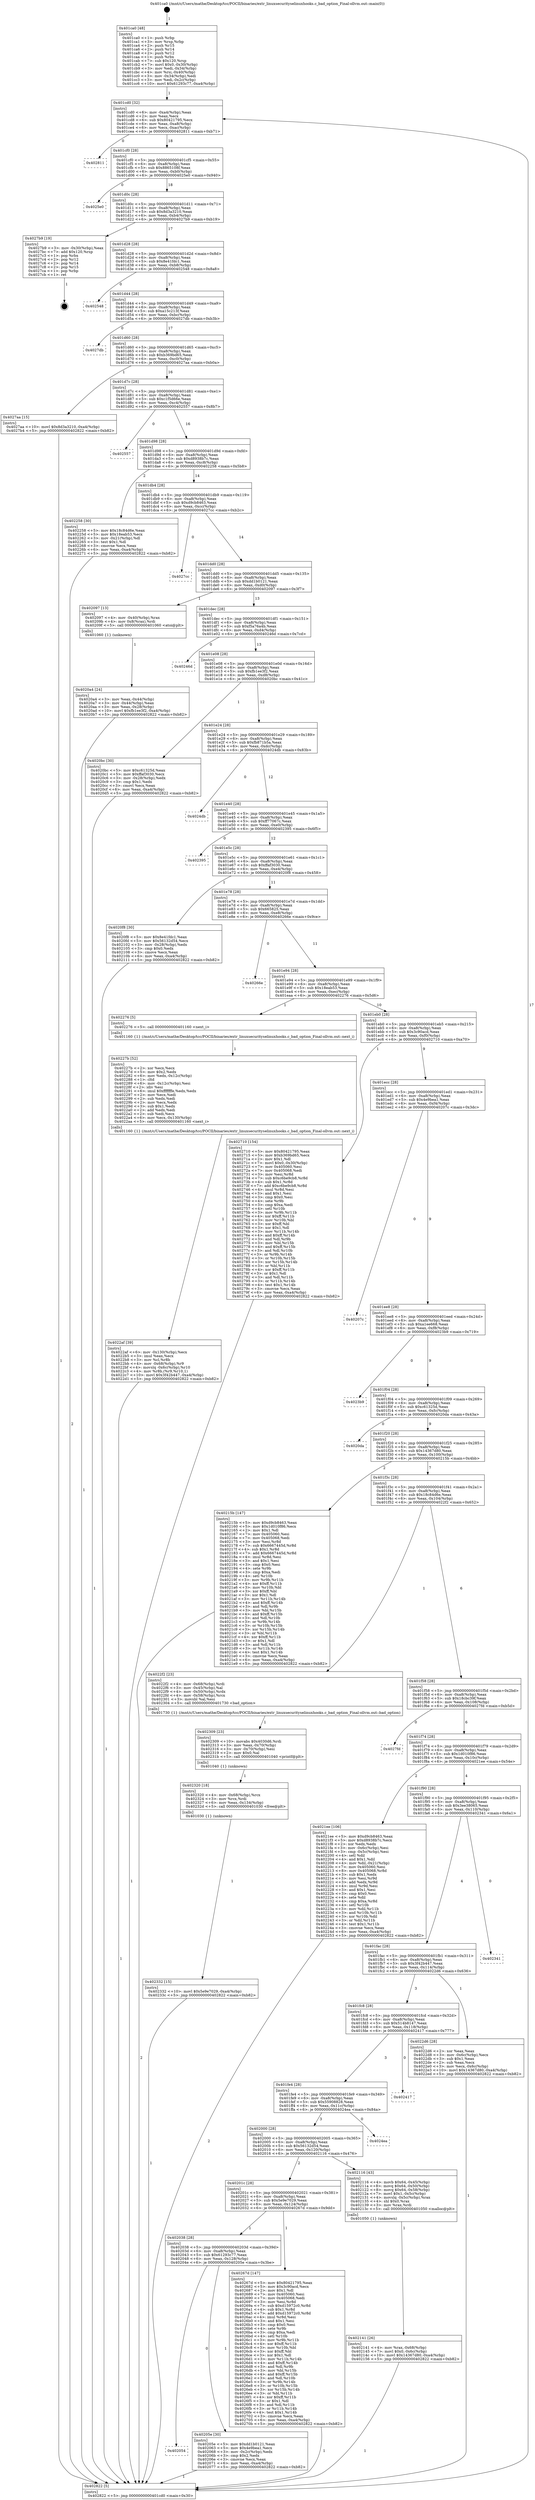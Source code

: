 digraph "0x401ca0" {
  label = "0x401ca0 (/mnt/c/Users/mathe/Desktop/tcc/POCII/binaries/extr_linuxsecurityselinuxhooks.c_bad_option_Final-ollvm.out::main(0))"
  labelloc = "t"
  node[shape=record]

  Entry [label="",width=0.3,height=0.3,shape=circle,fillcolor=black,style=filled]
  "0x401cd0" [label="{
     0x401cd0 [32]\l
     | [instrs]\l
     &nbsp;&nbsp;0x401cd0 \<+6\>: mov -0xa4(%rbp),%eax\l
     &nbsp;&nbsp;0x401cd6 \<+2\>: mov %eax,%ecx\l
     &nbsp;&nbsp;0x401cd8 \<+6\>: sub $0x80421795,%ecx\l
     &nbsp;&nbsp;0x401cde \<+6\>: mov %eax,-0xa8(%rbp)\l
     &nbsp;&nbsp;0x401ce4 \<+6\>: mov %ecx,-0xac(%rbp)\l
     &nbsp;&nbsp;0x401cea \<+6\>: je 0000000000402811 \<main+0xb71\>\l
  }"]
  "0x402811" [label="{
     0x402811\l
  }", style=dashed]
  "0x401cf0" [label="{
     0x401cf0 [28]\l
     | [instrs]\l
     &nbsp;&nbsp;0x401cf0 \<+5\>: jmp 0000000000401cf5 \<main+0x55\>\l
     &nbsp;&nbsp;0x401cf5 \<+6\>: mov -0xa8(%rbp),%eax\l
     &nbsp;&nbsp;0x401cfb \<+5\>: sub $0x8865108f,%eax\l
     &nbsp;&nbsp;0x401d00 \<+6\>: mov %eax,-0xb0(%rbp)\l
     &nbsp;&nbsp;0x401d06 \<+6\>: je 00000000004025e0 \<main+0x940\>\l
  }"]
  Exit [label="",width=0.3,height=0.3,shape=circle,fillcolor=black,style=filled,peripheries=2]
  "0x4025e0" [label="{
     0x4025e0\l
  }", style=dashed]
  "0x401d0c" [label="{
     0x401d0c [28]\l
     | [instrs]\l
     &nbsp;&nbsp;0x401d0c \<+5\>: jmp 0000000000401d11 \<main+0x71\>\l
     &nbsp;&nbsp;0x401d11 \<+6\>: mov -0xa8(%rbp),%eax\l
     &nbsp;&nbsp;0x401d17 \<+5\>: sub $0x8d3a3210,%eax\l
     &nbsp;&nbsp;0x401d1c \<+6\>: mov %eax,-0xb4(%rbp)\l
     &nbsp;&nbsp;0x401d22 \<+6\>: je 00000000004027b9 \<main+0xb19\>\l
  }"]
  "0x402332" [label="{
     0x402332 [15]\l
     | [instrs]\l
     &nbsp;&nbsp;0x402332 \<+10\>: movl $0x5e9e7029,-0xa4(%rbp)\l
     &nbsp;&nbsp;0x40233c \<+5\>: jmp 0000000000402822 \<main+0xb82\>\l
  }"]
  "0x4027b9" [label="{
     0x4027b9 [19]\l
     | [instrs]\l
     &nbsp;&nbsp;0x4027b9 \<+3\>: mov -0x30(%rbp),%eax\l
     &nbsp;&nbsp;0x4027bc \<+7\>: add $0x120,%rsp\l
     &nbsp;&nbsp;0x4027c3 \<+1\>: pop %rbx\l
     &nbsp;&nbsp;0x4027c4 \<+2\>: pop %r12\l
     &nbsp;&nbsp;0x4027c6 \<+2\>: pop %r14\l
     &nbsp;&nbsp;0x4027c8 \<+2\>: pop %r15\l
     &nbsp;&nbsp;0x4027ca \<+1\>: pop %rbp\l
     &nbsp;&nbsp;0x4027cb \<+1\>: ret\l
  }"]
  "0x401d28" [label="{
     0x401d28 [28]\l
     | [instrs]\l
     &nbsp;&nbsp;0x401d28 \<+5\>: jmp 0000000000401d2d \<main+0x8d\>\l
     &nbsp;&nbsp;0x401d2d \<+6\>: mov -0xa8(%rbp),%eax\l
     &nbsp;&nbsp;0x401d33 \<+5\>: sub $0x8e41fdc1,%eax\l
     &nbsp;&nbsp;0x401d38 \<+6\>: mov %eax,-0xb8(%rbp)\l
     &nbsp;&nbsp;0x401d3e \<+6\>: je 0000000000402548 \<main+0x8a8\>\l
  }"]
  "0x402320" [label="{
     0x402320 [18]\l
     | [instrs]\l
     &nbsp;&nbsp;0x402320 \<+4\>: mov -0x68(%rbp),%rcx\l
     &nbsp;&nbsp;0x402324 \<+3\>: mov %rcx,%rdi\l
     &nbsp;&nbsp;0x402327 \<+6\>: mov %eax,-0x134(%rbp)\l
     &nbsp;&nbsp;0x40232d \<+5\>: call 0000000000401030 \<free@plt\>\l
     | [calls]\l
     &nbsp;&nbsp;0x401030 \{1\} (unknown)\l
  }"]
  "0x402548" [label="{
     0x402548\l
  }", style=dashed]
  "0x401d44" [label="{
     0x401d44 [28]\l
     | [instrs]\l
     &nbsp;&nbsp;0x401d44 \<+5\>: jmp 0000000000401d49 \<main+0xa9\>\l
     &nbsp;&nbsp;0x401d49 \<+6\>: mov -0xa8(%rbp),%eax\l
     &nbsp;&nbsp;0x401d4f \<+5\>: sub $0xa15c213f,%eax\l
     &nbsp;&nbsp;0x401d54 \<+6\>: mov %eax,-0xbc(%rbp)\l
     &nbsp;&nbsp;0x401d5a \<+6\>: je 00000000004027db \<main+0xb3b\>\l
  }"]
  "0x402309" [label="{
     0x402309 [23]\l
     | [instrs]\l
     &nbsp;&nbsp;0x402309 \<+10\>: movabs $0x4030d6,%rdi\l
     &nbsp;&nbsp;0x402313 \<+3\>: mov %eax,-0x70(%rbp)\l
     &nbsp;&nbsp;0x402316 \<+3\>: mov -0x70(%rbp),%esi\l
     &nbsp;&nbsp;0x402319 \<+2\>: mov $0x0,%al\l
     &nbsp;&nbsp;0x40231b \<+5\>: call 0000000000401040 \<printf@plt\>\l
     | [calls]\l
     &nbsp;&nbsp;0x401040 \{1\} (unknown)\l
  }"]
  "0x4027db" [label="{
     0x4027db\l
  }", style=dashed]
  "0x401d60" [label="{
     0x401d60 [28]\l
     | [instrs]\l
     &nbsp;&nbsp;0x401d60 \<+5\>: jmp 0000000000401d65 \<main+0xc5\>\l
     &nbsp;&nbsp;0x401d65 \<+6\>: mov -0xa8(%rbp),%eax\l
     &nbsp;&nbsp;0x401d6b \<+5\>: sub $0xb369bd65,%eax\l
     &nbsp;&nbsp;0x401d70 \<+6\>: mov %eax,-0xc0(%rbp)\l
     &nbsp;&nbsp;0x401d76 \<+6\>: je 00000000004027aa \<main+0xb0a\>\l
  }"]
  "0x4022af" [label="{
     0x4022af [39]\l
     | [instrs]\l
     &nbsp;&nbsp;0x4022af \<+6\>: mov -0x130(%rbp),%ecx\l
     &nbsp;&nbsp;0x4022b5 \<+3\>: imul %eax,%ecx\l
     &nbsp;&nbsp;0x4022b8 \<+3\>: mov %cl,%r8b\l
     &nbsp;&nbsp;0x4022bb \<+4\>: mov -0x68(%rbp),%r9\l
     &nbsp;&nbsp;0x4022bf \<+4\>: movslq -0x6c(%rbp),%r10\l
     &nbsp;&nbsp;0x4022c3 \<+4\>: mov %r8b,(%r9,%r10,1)\l
     &nbsp;&nbsp;0x4022c7 \<+10\>: movl $0x3f42b447,-0xa4(%rbp)\l
     &nbsp;&nbsp;0x4022d1 \<+5\>: jmp 0000000000402822 \<main+0xb82\>\l
  }"]
  "0x4027aa" [label="{
     0x4027aa [15]\l
     | [instrs]\l
     &nbsp;&nbsp;0x4027aa \<+10\>: movl $0x8d3a3210,-0xa4(%rbp)\l
     &nbsp;&nbsp;0x4027b4 \<+5\>: jmp 0000000000402822 \<main+0xb82\>\l
  }"]
  "0x401d7c" [label="{
     0x401d7c [28]\l
     | [instrs]\l
     &nbsp;&nbsp;0x401d7c \<+5\>: jmp 0000000000401d81 \<main+0xe1\>\l
     &nbsp;&nbsp;0x401d81 \<+6\>: mov -0xa8(%rbp),%eax\l
     &nbsp;&nbsp;0x401d87 \<+5\>: sub $0xc1f5d66e,%eax\l
     &nbsp;&nbsp;0x401d8c \<+6\>: mov %eax,-0xc4(%rbp)\l
     &nbsp;&nbsp;0x401d92 \<+6\>: je 0000000000402557 \<main+0x8b7\>\l
  }"]
  "0x40227b" [label="{
     0x40227b [52]\l
     | [instrs]\l
     &nbsp;&nbsp;0x40227b \<+2\>: xor %ecx,%ecx\l
     &nbsp;&nbsp;0x40227d \<+5\>: mov $0x2,%edx\l
     &nbsp;&nbsp;0x402282 \<+6\>: mov %edx,-0x12c(%rbp)\l
     &nbsp;&nbsp;0x402288 \<+1\>: cltd\l
     &nbsp;&nbsp;0x402289 \<+6\>: mov -0x12c(%rbp),%esi\l
     &nbsp;&nbsp;0x40228f \<+2\>: idiv %esi\l
     &nbsp;&nbsp;0x402291 \<+6\>: imul $0xfffffffe,%edx,%edx\l
     &nbsp;&nbsp;0x402297 \<+2\>: mov %ecx,%edi\l
     &nbsp;&nbsp;0x402299 \<+2\>: sub %edx,%edi\l
     &nbsp;&nbsp;0x40229b \<+2\>: mov %ecx,%edx\l
     &nbsp;&nbsp;0x40229d \<+3\>: sub $0x1,%edx\l
     &nbsp;&nbsp;0x4022a0 \<+2\>: add %edx,%edi\l
     &nbsp;&nbsp;0x4022a2 \<+2\>: sub %edi,%ecx\l
     &nbsp;&nbsp;0x4022a4 \<+6\>: mov %ecx,-0x130(%rbp)\l
     &nbsp;&nbsp;0x4022aa \<+5\>: call 0000000000401160 \<next_i\>\l
     | [calls]\l
     &nbsp;&nbsp;0x401160 \{1\} (/mnt/c/Users/mathe/Desktop/tcc/POCII/binaries/extr_linuxsecurityselinuxhooks.c_bad_option_Final-ollvm.out::next_i)\l
  }"]
  "0x402557" [label="{
     0x402557\l
  }", style=dashed]
  "0x401d98" [label="{
     0x401d98 [28]\l
     | [instrs]\l
     &nbsp;&nbsp;0x401d98 \<+5\>: jmp 0000000000401d9d \<main+0xfd\>\l
     &nbsp;&nbsp;0x401d9d \<+6\>: mov -0xa8(%rbp),%eax\l
     &nbsp;&nbsp;0x401da3 \<+5\>: sub $0xd8938b7c,%eax\l
     &nbsp;&nbsp;0x401da8 \<+6\>: mov %eax,-0xc8(%rbp)\l
     &nbsp;&nbsp;0x401dae \<+6\>: je 0000000000402258 \<main+0x5b8\>\l
  }"]
  "0x402141" [label="{
     0x402141 [26]\l
     | [instrs]\l
     &nbsp;&nbsp;0x402141 \<+4\>: mov %rax,-0x68(%rbp)\l
     &nbsp;&nbsp;0x402145 \<+7\>: movl $0x0,-0x6c(%rbp)\l
     &nbsp;&nbsp;0x40214c \<+10\>: movl $0x14367d80,-0xa4(%rbp)\l
     &nbsp;&nbsp;0x402156 \<+5\>: jmp 0000000000402822 \<main+0xb82\>\l
  }"]
  "0x402258" [label="{
     0x402258 [30]\l
     | [instrs]\l
     &nbsp;&nbsp;0x402258 \<+5\>: mov $0x18c84d6e,%eax\l
     &nbsp;&nbsp;0x40225d \<+5\>: mov $0x18eab53,%ecx\l
     &nbsp;&nbsp;0x402262 \<+3\>: mov -0x21(%rbp),%dl\l
     &nbsp;&nbsp;0x402265 \<+3\>: test $0x1,%dl\l
     &nbsp;&nbsp;0x402268 \<+3\>: cmovne %ecx,%eax\l
     &nbsp;&nbsp;0x40226b \<+6\>: mov %eax,-0xa4(%rbp)\l
     &nbsp;&nbsp;0x402271 \<+5\>: jmp 0000000000402822 \<main+0xb82\>\l
  }"]
  "0x401db4" [label="{
     0x401db4 [28]\l
     | [instrs]\l
     &nbsp;&nbsp;0x401db4 \<+5\>: jmp 0000000000401db9 \<main+0x119\>\l
     &nbsp;&nbsp;0x401db9 \<+6\>: mov -0xa8(%rbp),%eax\l
     &nbsp;&nbsp;0x401dbf \<+5\>: sub $0xd9cb8463,%eax\l
     &nbsp;&nbsp;0x401dc4 \<+6\>: mov %eax,-0xcc(%rbp)\l
     &nbsp;&nbsp;0x401dca \<+6\>: je 00000000004027cc \<main+0xb2c\>\l
  }"]
  "0x4020a4" [label="{
     0x4020a4 [24]\l
     | [instrs]\l
     &nbsp;&nbsp;0x4020a4 \<+3\>: mov %eax,-0x44(%rbp)\l
     &nbsp;&nbsp;0x4020a7 \<+3\>: mov -0x44(%rbp),%eax\l
     &nbsp;&nbsp;0x4020aa \<+3\>: mov %eax,-0x28(%rbp)\l
     &nbsp;&nbsp;0x4020ad \<+10\>: movl $0xfb1ee3f2,-0xa4(%rbp)\l
     &nbsp;&nbsp;0x4020b7 \<+5\>: jmp 0000000000402822 \<main+0xb82\>\l
  }"]
  "0x4027cc" [label="{
     0x4027cc\l
  }", style=dashed]
  "0x401dd0" [label="{
     0x401dd0 [28]\l
     | [instrs]\l
     &nbsp;&nbsp;0x401dd0 \<+5\>: jmp 0000000000401dd5 \<main+0x135\>\l
     &nbsp;&nbsp;0x401dd5 \<+6\>: mov -0xa8(%rbp),%eax\l
     &nbsp;&nbsp;0x401ddb \<+5\>: sub $0xdd1b0121,%eax\l
     &nbsp;&nbsp;0x401de0 \<+6\>: mov %eax,-0xd0(%rbp)\l
     &nbsp;&nbsp;0x401de6 \<+6\>: je 0000000000402097 \<main+0x3f7\>\l
  }"]
  "0x401ca0" [label="{
     0x401ca0 [48]\l
     | [instrs]\l
     &nbsp;&nbsp;0x401ca0 \<+1\>: push %rbp\l
     &nbsp;&nbsp;0x401ca1 \<+3\>: mov %rsp,%rbp\l
     &nbsp;&nbsp;0x401ca4 \<+2\>: push %r15\l
     &nbsp;&nbsp;0x401ca6 \<+2\>: push %r14\l
     &nbsp;&nbsp;0x401ca8 \<+2\>: push %r12\l
     &nbsp;&nbsp;0x401caa \<+1\>: push %rbx\l
     &nbsp;&nbsp;0x401cab \<+7\>: sub $0x120,%rsp\l
     &nbsp;&nbsp;0x401cb2 \<+7\>: movl $0x0,-0x30(%rbp)\l
     &nbsp;&nbsp;0x401cb9 \<+3\>: mov %edi,-0x34(%rbp)\l
     &nbsp;&nbsp;0x401cbc \<+4\>: mov %rsi,-0x40(%rbp)\l
     &nbsp;&nbsp;0x401cc0 \<+3\>: mov -0x34(%rbp),%edi\l
     &nbsp;&nbsp;0x401cc3 \<+3\>: mov %edi,-0x2c(%rbp)\l
     &nbsp;&nbsp;0x401cc6 \<+10\>: movl $0x61293c77,-0xa4(%rbp)\l
  }"]
  "0x402097" [label="{
     0x402097 [13]\l
     | [instrs]\l
     &nbsp;&nbsp;0x402097 \<+4\>: mov -0x40(%rbp),%rax\l
     &nbsp;&nbsp;0x40209b \<+4\>: mov 0x8(%rax),%rdi\l
     &nbsp;&nbsp;0x40209f \<+5\>: call 0000000000401060 \<atoi@plt\>\l
     | [calls]\l
     &nbsp;&nbsp;0x401060 \{1\} (unknown)\l
  }"]
  "0x401dec" [label="{
     0x401dec [28]\l
     | [instrs]\l
     &nbsp;&nbsp;0x401dec \<+5\>: jmp 0000000000401df1 \<main+0x151\>\l
     &nbsp;&nbsp;0x401df1 \<+6\>: mov -0xa8(%rbp),%eax\l
     &nbsp;&nbsp;0x401df7 \<+5\>: sub $0xf5a76a4b,%eax\l
     &nbsp;&nbsp;0x401dfc \<+6\>: mov %eax,-0xd4(%rbp)\l
     &nbsp;&nbsp;0x401e02 \<+6\>: je 000000000040246d \<main+0x7cd\>\l
  }"]
  "0x402822" [label="{
     0x402822 [5]\l
     | [instrs]\l
     &nbsp;&nbsp;0x402822 \<+5\>: jmp 0000000000401cd0 \<main+0x30\>\l
  }"]
  "0x40246d" [label="{
     0x40246d\l
  }", style=dashed]
  "0x401e08" [label="{
     0x401e08 [28]\l
     | [instrs]\l
     &nbsp;&nbsp;0x401e08 \<+5\>: jmp 0000000000401e0d \<main+0x16d\>\l
     &nbsp;&nbsp;0x401e0d \<+6\>: mov -0xa8(%rbp),%eax\l
     &nbsp;&nbsp;0x401e13 \<+5\>: sub $0xfb1ee3f2,%eax\l
     &nbsp;&nbsp;0x401e18 \<+6\>: mov %eax,-0xd8(%rbp)\l
     &nbsp;&nbsp;0x401e1e \<+6\>: je 00000000004020bc \<main+0x41c\>\l
  }"]
  "0x402054" [label="{
     0x402054\l
  }", style=dashed]
  "0x4020bc" [label="{
     0x4020bc [30]\l
     | [instrs]\l
     &nbsp;&nbsp;0x4020bc \<+5\>: mov $0xc61325d,%eax\l
     &nbsp;&nbsp;0x4020c1 \<+5\>: mov $0xffaf3030,%ecx\l
     &nbsp;&nbsp;0x4020c6 \<+3\>: mov -0x28(%rbp),%edx\l
     &nbsp;&nbsp;0x4020c9 \<+3\>: cmp $0x1,%edx\l
     &nbsp;&nbsp;0x4020cc \<+3\>: cmovl %ecx,%eax\l
     &nbsp;&nbsp;0x4020cf \<+6\>: mov %eax,-0xa4(%rbp)\l
     &nbsp;&nbsp;0x4020d5 \<+5\>: jmp 0000000000402822 \<main+0xb82\>\l
  }"]
  "0x401e24" [label="{
     0x401e24 [28]\l
     | [instrs]\l
     &nbsp;&nbsp;0x401e24 \<+5\>: jmp 0000000000401e29 \<main+0x189\>\l
     &nbsp;&nbsp;0x401e29 \<+6\>: mov -0xa8(%rbp),%eax\l
     &nbsp;&nbsp;0x401e2f \<+5\>: sub $0xfb871b5a,%eax\l
     &nbsp;&nbsp;0x401e34 \<+6\>: mov %eax,-0xdc(%rbp)\l
     &nbsp;&nbsp;0x401e3a \<+6\>: je 00000000004024db \<main+0x83b\>\l
  }"]
  "0x40205e" [label="{
     0x40205e [30]\l
     | [instrs]\l
     &nbsp;&nbsp;0x40205e \<+5\>: mov $0xdd1b0121,%eax\l
     &nbsp;&nbsp;0x402063 \<+5\>: mov $0x4e9bea1,%ecx\l
     &nbsp;&nbsp;0x402068 \<+3\>: mov -0x2c(%rbp),%edx\l
     &nbsp;&nbsp;0x40206b \<+3\>: cmp $0x2,%edx\l
     &nbsp;&nbsp;0x40206e \<+3\>: cmovne %ecx,%eax\l
     &nbsp;&nbsp;0x402071 \<+6\>: mov %eax,-0xa4(%rbp)\l
     &nbsp;&nbsp;0x402077 \<+5\>: jmp 0000000000402822 \<main+0xb82\>\l
  }"]
  "0x4024db" [label="{
     0x4024db\l
  }", style=dashed]
  "0x401e40" [label="{
     0x401e40 [28]\l
     | [instrs]\l
     &nbsp;&nbsp;0x401e40 \<+5\>: jmp 0000000000401e45 \<main+0x1a5\>\l
     &nbsp;&nbsp;0x401e45 \<+6\>: mov -0xa8(%rbp),%eax\l
     &nbsp;&nbsp;0x401e4b \<+5\>: sub $0xff77067c,%eax\l
     &nbsp;&nbsp;0x401e50 \<+6\>: mov %eax,-0xe0(%rbp)\l
     &nbsp;&nbsp;0x401e56 \<+6\>: je 0000000000402395 \<main+0x6f5\>\l
  }"]
  "0x402038" [label="{
     0x402038 [28]\l
     | [instrs]\l
     &nbsp;&nbsp;0x402038 \<+5\>: jmp 000000000040203d \<main+0x39d\>\l
     &nbsp;&nbsp;0x40203d \<+6\>: mov -0xa8(%rbp),%eax\l
     &nbsp;&nbsp;0x402043 \<+5\>: sub $0x61293c77,%eax\l
     &nbsp;&nbsp;0x402048 \<+6\>: mov %eax,-0x128(%rbp)\l
     &nbsp;&nbsp;0x40204e \<+6\>: je 000000000040205e \<main+0x3be\>\l
  }"]
  "0x402395" [label="{
     0x402395\l
  }", style=dashed]
  "0x401e5c" [label="{
     0x401e5c [28]\l
     | [instrs]\l
     &nbsp;&nbsp;0x401e5c \<+5\>: jmp 0000000000401e61 \<main+0x1c1\>\l
     &nbsp;&nbsp;0x401e61 \<+6\>: mov -0xa8(%rbp),%eax\l
     &nbsp;&nbsp;0x401e67 \<+5\>: sub $0xffaf3030,%eax\l
     &nbsp;&nbsp;0x401e6c \<+6\>: mov %eax,-0xe4(%rbp)\l
     &nbsp;&nbsp;0x401e72 \<+6\>: je 00000000004020f8 \<main+0x458\>\l
  }"]
  "0x40267d" [label="{
     0x40267d [147]\l
     | [instrs]\l
     &nbsp;&nbsp;0x40267d \<+5\>: mov $0x80421795,%eax\l
     &nbsp;&nbsp;0x402682 \<+5\>: mov $0x3c90acd,%ecx\l
     &nbsp;&nbsp;0x402687 \<+2\>: mov $0x1,%dl\l
     &nbsp;&nbsp;0x402689 \<+7\>: mov 0x405060,%esi\l
     &nbsp;&nbsp;0x402690 \<+7\>: mov 0x405068,%edi\l
     &nbsp;&nbsp;0x402697 \<+3\>: mov %esi,%r8d\l
     &nbsp;&nbsp;0x40269a \<+7\>: sub $0xd15972c0,%r8d\l
     &nbsp;&nbsp;0x4026a1 \<+4\>: sub $0x1,%r8d\l
     &nbsp;&nbsp;0x4026a5 \<+7\>: add $0xd15972c0,%r8d\l
     &nbsp;&nbsp;0x4026ac \<+4\>: imul %r8d,%esi\l
     &nbsp;&nbsp;0x4026b0 \<+3\>: and $0x1,%esi\l
     &nbsp;&nbsp;0x4026b3 \<+3\>: cmp $0x0,%esi\l
     &nbsp;&nbsp;0x4026b6 \<+4\>: sete %r9b\l
     &nbsp;&nbsp;0x4026ba \<+3\>: cmp $0xa,%edi\l
     &nbsp;&nbsp;0x4026bd \<+4\>: setl %r10b\l
     &nbsp;&nbsp;0x4026c1 \<+3\>: mov %r9b,%r11b\l
     &nbsp;&nbsp;0x4026c4 \<+4\>: xor $0xff,%r11b\l
     &nbsp;&nbsp;0x4026c8 \<+3\>: mov %r10b,%bl\l
     &nbsp;&nbsp;0x4026cb \<+3\>: xor $0xff,%bl\l
     &nbsp;&nbsp;0x4026ce \<+3\>: xor $0x1,%dl\l
     &nbsp;&nbsp;0x4026d1 \<+3\>: mov %r11b,%r14b\l
     &nbsp;&nbsp;0x4026d4 \<+4\>: and $0xff,%r14b\l
     &nbsp;&nbsp;0x4026d8 \<+3\>: and %dl,%r9b\l
     &nbsp;&nbsp;0x4026db \<+3\>: mov %bl,%r15b\l
     &nbsp;&nbsp;0x4026de \<+4\>: and $0xff,%r15b\l
     &nbsp;&nbsp;0x4026e2 \<+3\>: and %dl,%r10b\l
     &nbsp;&nbsp;0x4026e5 \<+3\>: or %r9b,%r14b\l
     &nbsp;&nbsp;0x4026e8 \<+3\>: or %r10b,%r15b\l
     &nbsp;&nbsp;0x4026eb \<+3\>: xor %r15b,%r14b\l
     &nbsp;&nbsp;0x4026ee \<+3\>: or %bl,%r11b\l
     &nbsp;&nbsp;0x4026f1 \<+4\>: xor $0xff,%r11b\l
     &nbsp;&nbsp;0x4026f5 \<+3\>: or $0x1,%dl\l
     &nbsp;&nbsp;0x4026f8 \<+3\>: and %dl,%r11b\l
     &nbsp;&nbsp;0x4026fb \<+3\>: or %r11b,%r14b\l
     &nbsp;&nbsp;0x4026fe \<+4\>: test $0x1,%r14b\l
     &nbsp;&nbsp;0x402702 \<+3\>: cmovne %ecx,%eax\l
     &nbsp;&nbsp;0x402705 \<+6\>: mov %eax,-0xa4(%rbp)\l
     &nbsp;&nbsp;0x40270b \<+5\>: jmp 0000000000402822 \<main+0xb82\>\l
  }"]
  "0x4020f8" [label="{
     0x4020f8 [30]\l
     | [instrs]\l
     &nbsp;&nbsp;0x4020f8 \<+5\>: mov $0x8e41fdc1,%eax\l
     &nbsp;&nbsp;0x4020fd \<+5\>: mov $0x56132d54,%ecx\l
     &nbsp;&nbsp;0x402102 \<+3\>: mov -0x28(%rbp),%edx\l
     &nbsp;&nbsp;0x402105 \<+3\>: cmp $0x0,%edx\l
     &nbsp;&nbsp;0x402108 \<+3\>: cmove %ecx,%eax\l
     &nbsp;&nbsp;0x40210b \<+6\>: mov %eax,-0xa4(%rbp)\l
     &nbsp;&nbsp;0x402111 \<+5\>: jmp 0000000000402822 \<main+0xb82\>\l
  }"]
  "0x401e78" [label="{
     0x401e78 [28]\l
     | [instrs]\l
     &nbsp;&nbsp;0x401e78 \<+5\>: jmp 0000000000401e7d \<main+0x1dd\>\l
     &nbsp;&nbsp;0x401e7d \<+6\>: mov -0xa8(%rbp),%eax\l
     &nbsp;&nbsp;0x401e83 \<+5\>: sub $0x665825,%eax\l
     &nbsp;&nbsp;0x401e88 \<+6\>: mov %eax,-0xe8(%rbp)\l
     &nbsp;&nbsp;0x401e8e \<+6\>: je 000000000040266e \<main+0x9ce\>\l
  }"]
  "0x40201c" [label="{
     0x40201c [28]\l
     | [instrs]\l
     &nbsp;&nbsp;0x40201c \<+5\>: jmp 0000000000402021 \<main+0x381\>\l
     &nbsp;&nbsp;0x402021 \<+6\>: mov -0xa8(%rbp),%eax\l
     &nbsp;&nbsp;0x402027 \<+5\>: sub $0x5e9e7029,%eax\l
     &nbsp;&nbsp;0x40202c \<+6\>: mov %eax,-0x124(%rbp)\l
     &nbsp;&nbsp;0x402032 \<+6\>: je 000000000040267d \<main+0x9dd\>\l
  }"]
  "0x40266e" [label="{
     0x40266e\l
  }", style=dashed]
  "0x401e94" [label="{
     0x401e94 [28]\l
     | [instrs]\l
     &nbsp;&nbsp;0x401e94 \<+5\>: jmp 0000000000401e99 \<main+0x1f9\>\l
     &nbsp;&nbsp;0x401e99 \<+6\>: mov -0xa8(%rbp),%eax\l
     &nbsp;&nbsp;0x401e9f \<+5\>: sub $0x18eab53,%eax\l
     &nbsp;&nbsp;0x401ea4 \<+6\>: mov %eax,-0xec(%rbp)\l
     &nbsp;&nbsp;0x401eaa \<+6\>: je 0000000000402276 \<main+0x5d6\>\l
  }"]
  "0x402116" [label="{
     0x402116 [43]\l
     | [instrs]\l
     &nbsp;&nbsp;0x402116 \<+4\>: movb $0x64,-0x45(%rbp)\l
     &nbsp;&nbsp;0x40211a \<+8\>: movq $0x64,-0x50(%rbp)\l
     &nbsp;&nbsp;0x402122 \<+8\>: movq $0x64,-0x58(%rbp)\l
     &nbsp;&nbsp;0x40212a \<+7\>: movl $0x1,-0x5c(%rbp)\l
     &nbsp;&nbsp;0x402131 \<+4\>: movslq -0x5c(%rbp),%rax\l
     &nbsp;&nbsp;0x402135 \<+4\>: shl $0x0,%rax\l
     &nbsp;&nbsp;0x402139 \<+3\>: mov %rax,%rdi\l
     &nbsp;&nbsp;0x40213c \<+5\>: call 0000000000401050 \<malloc@plt\>\l
     | [calls]\l
     &nbsp;&nbsp;0x401050 \{1\} (unknown)\l
  }"]
  "0x402276" [label="{
     0x402276 [5]\l
     | [instrs]\l
     &nbsp;&nbsp;0x402276 \<+5\>: call 0000000000401160 \<next_i\>\l
     | [calls]\l
     &nbsp;&nbsp;0x401160 \{1\} (/mnt/c/Users/mathe/Desktop/tcc/POCII/binaries/extr_linuxsecurityselinuxhooks.c_bad_option_Final-ollvm.out::next_i)\l
  }"]
  "0x401eb0" [label="{
     0x401eb0 [28]\l
     | [instrs]\l
     &nbsp;&nbsp;0x401eb0 \<+5\>: jmp 0000000000401eb5 \<main+0x215\>\l
     &nbsp;&nbsp;0x401eb5 \<+6\>: mov -0xa8(%rbp),%eax\l
     &nbsp;&nbsp;0x401ebb \<+5\>: sub $0x3c90acd,%eax\l
     &nbsp;&nbsp;0x401ec0 \<+6\>: mov %eax,-0xf0(%rbp)\l
     &nbsp;&nbsp;0x401ec6 \<+6\>: je 0000000000402710 \<main+0xa70\>\l
  }"]
  "0x402000" [label="{
     0x402000 [28]\l
     | [instrs]\l
     &nbsp;&nbsp;0x402000 \<+5\>: jmp 0000000000402005 \<main+0x365\>\l
     &nbsp;&nbsp;0x402005 \<+6\>: mov -0xa8(%rbp),%eax\l
     &nbsp;&nbsp;0x40200b \<+5\>: sub $0x56132d54,%eax\l
     &nbsp;&nbsp;0x402010 \<+6\>: mov %eax,-0x120(%rbp)\l
     &nbsp;&nbsp;0x402016 \<+6\>: je 0000000000402116 \<main+0x476\>\l
  }"]
  "0x402710" [label="{
     0x402710 [154]\l
     | [instrs]\l
     &nbsp;&nbsp;0x402710 \<+5\>: mov $0x80421795,%eax\l
     &nbsp;&nbsp;0x402715 \<+5\>: mov $0xb369bd65,%ecx\l
     &nbsp;&nbsp;0x40271a \<+2\>: mov $0x1,%dl\l
     &nbsp;&nbsp;0x40271c \<+7\>: movl $0x0,-0x30(%rbp)\l
     &nbsp;&nbsp;0x402723 \<+7\>: mov 0x405060,%esi\l
     &nbsp;&nbsp;0x40272a \<+7\>: mov 0x405068,%edi\l
     &nbsp;&nbsp;0x402731 \<+3\>: mov %esi,%r8d\l
     &nbsp;&nbsp;0x402734 \<+7\>: sub $0xc6be9cb8,%r8d\l
     &nbsp;&nbsp;0x40273b \<+4\>: sub $0x1,%r8d\l
     &nbsp;&nbsp;0x40273f \<+7\>: add $0xc6be9cb8,%r8d\l
     &nbsp;&nbsp;0x402746 \<+4\>: imul %r8d,%esi\l
     &nbsp;&nbsp;0x40274a \<+3\>: and $0x1,%esi\l
     &nbsp;&nbsp;0x40274d \<+3\>: cmp $0x0,%esi\l
     &nbsp;&nbsp;0x402750 \<+4\>: sete %r9b\l
     &nbsp;&nbsp;0x402754 \<+3\>: cmp $0xa,%edi\l
     &nbsp;&nbsp;0x402757 \<+4\>: setl %r10b\l
     &nbsp;&nbsp;0x40275b \<+3\>: mov %r9b,%r11b\l
     &nbsp;&nbsp;0x40275e \<+4\>: xor $0xff,%r11b\l
     &nbsp;&nbsp;0x402762 \<+3\>: mov %r10b,%bl\l
     &nbsp;&nbsp;0x402765 \<+3\>: xor $0xff,%bl\l
     &nbsp;&nbsp;0x402768 \<+3\>: xor $0x1,%dl\l
     &nbsp;&nbsp;0x40276b \<+3\>: mov %r11b,%r14b\l
     &nbsp;&nbsp;0x40276e \<+4\>: and $0xff,%r14b\l
     &nbsp;&nbsp;0x402772 \<+3\>: and %dl,%r9b\l
     &nbsp;&nbsp;0x402775 \<+3\>: mov %bl,%r15b\l
     &nbsp;&nbsp;0x402778 \<+4\>: and $0xff,%r15b\l
     &nbsp;&nbsp;0x40277c \<+3\>: and %dl,%r10b\l
     &nbsp;&nbsp;0x40277f \<+3\>: or %r9b,%r14b\l
     &nbsp;&nbsp;0x402782 \<+3\>: or %r10b,%r15b\l
     &nbsp;&nbsp;0x402785 \<+3\>: xor %r15b,%r14b\l
     &nbsp;&nbsp;0x402788 \<+3\>: or %bl,%r11b\l
     &nbsp;&nbsp;0x40278b \<+4\>: xor $0xff,%r11b\l
     &nbsp;&nbsp;0x40278f \<+3\>: or $0x1,%dl\l
     &nbsp;&nbsp;0x402792 \<+3\>: and %dl,%r11b\l
     &nbsp;&nbsp;0x402795 \<+3\>: or %r11b,%r14b\l
     &nbsp;&nbsp;0x402798 \<+4\>: test $0x1,%r14b\l
     &nbsp;&nbsp;0x40279c \<+3\>: cmovne %ecx,%eax\l
     &nbsp;&nbsp;0x40279f \<+6\>: mov %eax,-0xa4(%rbp)\l
     &nbsp;&nbsp;0x4027a5 \<+5\>: jmp 0000000000402822 \<main+0xb82\>\l
  }"]
  "0x401ecc" [label="{
     0x401ecc [28]\l
     | [instrs]\l
     &nbsp;&nbsp;0x401ecc \<+5\>: jmp 0000000000401ed1 \<main+0x231\>\l
     &nbsp;&nbsp;0x401ed1 \<+6\>: mov -0xa8(%rbp),%eax\l
     &nbsp;&nbsp;0x401ed7 \<+5\>: sub $0x4e9bea1,%eax\l
     &nbsp;&nbsp;0x401edc \<+6\>: mov %eax,-0xf4(%rbp)\l
     &nbsp;&nbsp;0x401ee2 \<+6\>: je 000000000040207c \<main+0x3dc\>\l
  }"]
  "0x4024ea" [label="{
     0x4024ea\l
  }", style=dashed]
  "0x40207c" [label="{
     0x40207c\l
  }", style=dashed]
  "0x401ee8" [label="{
     0x401ee8 [28]\l
     | [instrs]\l
     &nbsp;&nbsp;0x401ee8 \<+5\>: jmp 0000000000401eed \<main+0x24d\>\l
     &nbsp;&nbsp;0x401eed \<+6\>: mov -0xa8(%rbp),%eax\l
     &nbsp;&nbsp;0x401ef3 \<+5\>: sub $0xa1ee668,%eax\l
     &nbsp;&nbsp;0x401ef8 \<+6\>: mov %eax,-0xf8(%rbp)\l
     &nbsp;&nbsp;0x401efe \<+6\>: je 00000000004023b9 \<main+0x719\>\l
  }"]
  "0x401fe4" [label="{
     0x401fe4 [28]\l
     | [instrs]\l
     &nbsp;&nbsp;0x401fe4 \<+5\>: jmp 0000000000401fe9 \<main+0x349\>\l
     &nbsp;&nbsp;0x401fe9 \<+6\>: mov -0xa8(%rbp),%eax\l
     &nbsp;&nbsp;0x401fef \<+5\>: sub $0x55908828,%eax\l
     &nbsp;&nbsp;0x401ff4 \<+6\>: mov %eax,-0x11c(%rbp)\l
     &nbsp;&nbsp;0x401ffa \<+6\>: je 00000000004024ea \<main+0x84a\>\l
  }"]
  "0x4023b9" [label="{
     0x4023b9\l
  }", style=dashed]
  "0x401f04" [label="{
     0x401f04 [28]\l
     | [instrs]\l
     &nbsp;&nbsp;0x401f04 \<+5\>: jmp 0000000000401f09 \<main+0x269\>\l
     &nbsp;&nbsp;0x401f09 \<+6\>: mov -0xa8(%rbp),%eax\l
     &nbsp;&nbsp;0x401f0f \<+5\>: sub $0xc61325d,%eax\l
     &nbsp;&nbsp;0x401f14 \<+6\>: mov %eax,-0xfc(%rbp)\l
     &nbsp;&nbsp;0x401f1a \<+6\>: je 00000000004020da \<main+0x43a\>\l
  }"]
  "0x402417" [label="{
     0x402417\l
  }", style=dashed]
  "0x4020da" [label="{
     0x4020da\l
  }", style=dashed]
  "0x401f20" [label="{
     0x401f20 [28]\l
     | [instrs]\l
     &nbsp;&nbsp;0x401f20 \<+5\>: jmp 0000000000401f25 \<main+0x285\>\l
     &nbsp;&nbsp;0x401f25 \<+6\>: mov -0xa8(%rbp),%eax\l
     &nbsp;&nbsp;0x401f2b \<+5\>: sub $0x14367d80,%eax\l
     &nbsp;&nbsp;0x401f30 \<+6\>: mov %eax,-0x100(%rbp)\l
     &nbsp;&nbsp;0x401f36 \<+6\>: je 000000000040215b \<main+0x4bb\>\l
  }"]
  "0x401fc8" [label="{
     0x401fc8 [28]\l
     | [instrs]\l
     &nbsp;&nbsp;0x401fc8 \<+5\>: jmp 0000000000401fcd \<main+0x32d\>\l
     &nbsp;&nbsp;0x401fcd \<+6\>: mov -0xa8(%rbp),%eax\l
     &nbsp;&nbsp;0x401fd3 \<+5\>: sub $0x514b8147,%eax\l
     &nbsp;&nbsp;0x401fd8 \<+6\>: mov %eax,-0x118(%rbp)\l
     &nbsp;&nbsp;0x401fde \<+6\>: je 0000000000402417 \<main+0x777\>\l
  }"]
  "0x40215b" [label="{
     0x40215b [147]\l
     | [instrs]\l
     &nbsp;&nbsp;0x40215b \<+5\>: mov $0xd9cb8463,%eax\l
     &nbsp;&nbsp;0x402160 \<+5\>: mov $0x1d010f86,%ecx\l
     &nbsp;&nbsp;0x402165 \<+2\>: mov $0x1,%dl\l
     &nbsp;&nbsp;0x402167 \<+7\>: mov 0x405060,%esi\l
     &nbsp;&nbsp;0x40216e \<+7\>: mov 0x405068,%edi\l
     &nbsp;&nbsp;0x402175 \<+3\>: mov %esi,%r8d\l
     &nbsp;&nbsp;0x402178 \<+7\>: sub $0x6667445d,%r8d\l
     &nbsp;&nbsp;0x40217f \<+4\>: sub $0x1,%r8d\l
     &nbsp;&nbsp;0x402183 \<+7\>: add $0x6667445d,%r8d\l
     &nbsp;&nbsp;0x40218a \<+4\>: imul %r8d,%esi\l
     &nbsp;&nbsp;0x40218e \<+3\>: and $0x1,%esi\l
     &nbsp;&nbsp;0x402191 \<+3\>: cmp $0x0,%esi\l
     &nbsp;&nbsp;0x402194 \<+4\>: sete %r9b\l
     &nbsp;&nbsp;0x402198 \<+3\>: cmp $0xa,%edi\l
     &nbsp;&nbsp;0x40219b \<+4\>: setl %r10b\l
     &nbsp;&nbsp;0x40219f \<+3\>: mov %r9b,%r11b\l
     &nbsp;&nbsp;0x4021a2 \<+4\>: xor $0xff,%r11b\l
     &nbsp;&nbsp;0x4021a6 \<+3\>: mov %r10b,%bl\l
     &nbsp;&nbsp;0x4021a9 \<+3\>: xor $0xff,%bl\l
     &nbsp;&nbsp;0x4021ac \<+3\>: xor $0x1,%dl\l
     &nbsp;&nbsp;0x4021af \<+3\>: mov %r11b,%r14b\l
     &nbsp;&nbsp;0x4021b2 \<+4\>: and $0xff,%r14b\l
     &nbsp;&nbsp;0x4021b6 \<+3\>: and %dl,%r9b\l
     &nbsp;&nbsp;0x4021b9 \<+3\>: mov %bl,%r15b\l
     &nbsp;&nbsp;0x4021bc \<+4\>: and $0xff,%r15b\l
     &nbsp;&nbsp;0x4021c0 \<+3\>: and %dl,%r10b\l
     &nbsp;&nbsp;0x4021c3 \<+3\>: or %r9b,%r14b\l
     &nbsp;&nbsp;0x4021c6 \<+3\>: or %r10b,%r15b\l
     &nbsp;&nbsp;0x4021c9 \<+3\>: xor %r15b,%r14b\l
     &nbsp;&nbsp;0x4021cc \<+3\>: or %bl,%r11b\l
     &nbsp;&nbsp;0x4021cf \<+4\>: xor $0xff,%r11b\l
     &nbsp;&nbsp;0x4021d3 \<+3\>: or $0x1,%dl\l
     &nbsp;&nbsp;0x4021d6 \<+3\>: and %dl,%r11b\l
     &nbsp;&nbsp;0x4021d9 \<+3\>: or %r11b,%r14b\l
     &nbsp;&nbsp;0x4021dc \<+4\>: test $0x1,%r14b\l
     &nbsp;&nbsp;0x4021e0 \<+3\>: cmovne %ecx,%eax\l
     &nbsp;&nbsp;0x4021e3 \<+6\>: mov %eax,-0xa4(%rbp)\l
     &nbsp;&nbsp;0x4021e9 \<+5\>: jmp 0000000000402822 \<main+0xb82\>\l
  }"]
  "0x401f3c" [label="{
     0x401f3c [28]\l
     | [instrs]\l
     &nbsp;&nbsp;0x401f3c \<+5\>: jmp 0000000000401f41 \<main+0x2a1\>\l
     &nbsp;&nbsp;0x401f41 \<+6\>: mov -0xa8(%rbp),%eax\l
     &nbsp;&nbsp;0x401f47 \<+5\>: sub $0x18c84d6e,%eax\l
     &nbsp;&nbsp;0x401f4c \<+6\>: mov %eax,-0x104(%rbp)\l
     &nbsp;&nbsp;0x401f52 \<+6\>: je 00000000004022f2 \<main+0x652\>\l
  }"]
  "0x4022d6" [label="{
     0x4022d6 [28]\l
     | [instrs]\l
     &nbsp;&nbsp;0x4022d6 \<+2\>: xor %eax,%eax\l
     &nbsp;&nbsp;0x4022d8 \<+3\>: mov -0x6c(%rbp),%ecx\l
     &nbsp;&nbsp;0x4022db \<+3\>: sub $0x1,%eax\l
     &nbsp;&nbsp;0x4022de \<+2\>: sub %eax,%ecx\l
     &nbsp;&nbsp;0x4022e0 \<+3\>: mov %ecx,-0x6c(%rbp)\l
     &nbsp;&nbsp;0x4022e3 \<+10\>: movl $0x14367d80,-0xa4(%rbp)\l
     &nbsp;&nbsp;0x4022ed \<+5\>: jmp 0000000000402822 \<main+0xb82\>\l
  }"]
  "0x4022f2" [label="{
     0x4022f2 [23]\l
     | [instrs]\l
     &nbsp;&nbsp;0x4022f2 \<+4\>: mov -0x68(%rbp),%rdi\l
     &nbsp;&nbsp;0x4022f6 \<+3\>: mov -0x45(%rbp),%al\l
     &nbsp;&nbsp;0x4022f9 \<+4\>: mov -0x50(%rbp),%rdx\l
     &nbsp;&nbsp;0x4022fd \<+4\>: mov -0x58(%rbp),%rcx\l
     &nbsp;&nbsp;0x402301 \<+3\>: movsbl %al,%esi\l
     &nbsp;&nbsp;0x402304 \<+5\>: call 0000000000401730 \<bad_option\>\l
     | [calls]\l
     &nbsp;&nbsp;0x401730 \{1\} (/mnt/c/Users/mathe/Desktop/tcc/POCII/binaries/extr_linuxsecurityselinuxhooks.c_bad_option_Final-ollvm.out::bad_option)\l
  }"]
  "0x401f58" [label="{
     0x401f58 [28]\l
     | [instrs]\l
     &nbsp;&nbsp;0x401f58 \<+5\>: jmp 0000000000401f5d \<main+0x2bd\>\l
     &nbsp;&nbsp;0x401f5d \<+6\>: mov -0xa8(%rbp),%eax\l
     &nbsp;&nbsp;0x401f63 \<+5\>: sub $0x18cbc39f,%eax\l
     &nbsp;&nbsp;0x401f68 \<+6\>: mov %eax,-0x108(%rbp)\l
     &nbsp;&nbsp;0x401f6e \<+6\>: je 00000000004027fd \<main+0xb5d\>\l
  }"]
  "0x401fac" [label="{
     0x401fac [28]\l
     | [instrs]\l
     &nbsp;&nbsp;0x401fac \<+5\>: jmp 0000000000401fb1 \<main+0x311\>\l
     &nbsp;&nbsp;0x401fb1 \<+6\>: mov -0xa8(%rbp),%eax\l
     &nbsp;&nbsp;0x401fb7 \<+5\>: sub $0x3f42b447,%eax\l
     &nbsp;&nbsp;0x401fbc \<+6\>: mov %eax,-0x114(%rbp)\l
     &nbsp;&nbsp;0x401fc2 \<+6\>: je 00000000004022d6 \<main+0x636\>\l
  }"]
  "0x4027fd" [label="{
     0x4027fd\l
  }", style=dashed]
  "0x401f74" [label="{
     0x401f74 [28]\l
     | [instrs]\l
     &nbsp;&nbsp;0x401f74 \<+5\>: jmp 0000000000401f79 \<main+0x2d9\>\l
     &nbsp;&nbsp;0x401f79 \<+6\>: mov -0xa8(%rbp),%eax\l
     &nbsp;&nbsp;0x401f7f \<+5\>: sub $0x1d010f86,%eax\l
     &nbsp;&nbsp;0x401f84 \<+6\>: mov %eax,-0x10c(%rbp)\l
     &nbsp;&nbsp;0x401f8a \<+6\>: je 00000000004021ee \<main+0x54e\>\l
  }"]
  "0x402341" [label="{
     0x402341\l
  }", style=dashed]
  "0x4021ee" [label="{
     0x4021ee [106]\l
     | [instrs]\l
     &nbsp;&nbsp;0x4021ee \<+5\>: mov $0xd9cb8463,%eax\l
     &nbsp;&nbsp;0x4021f3 \<+5\>: mov $0xd8938b7c,%ecx\l
     &nbsp;&nbsp;0x4021f8 \<+2\>: xor %edx,%edx\l
     &nbsp;&nbsp;0x4021fa \<+3\>: mov -0x6c(%rbp),%esi\l
     &nbsp;&nbsp;0x4021fd \<+3\>: cmp -0x5c(%rbp),%esi\l
     &nbsp;&nbsp;0x402200 \<+4\>: setl %dil\l
     &nbsp;&nbsp;0x402204 \<+4\>: and $0x1,%dil\l
     &nbsp;&nbsp;0x402208 \<+4\>: mov %dil,-0x21(%rbp)\l
     &nbsp;&nbsp;0x40220c \<+7\>: mov 0x405060,%esi\l
     &nbsp;&nbsp;0x402213 \<+8\>: mov 0x405068,%r8d\l
     &nbsp;&nbsp;0x40221b \<+3\>: sub $0x1,%edx\l
     &nbsp;&nbsp;0x40221e \<+3\>: mov %esi,%r9d\l
     &nbsp;&nbsp;0x402221 \<+3\>: add %edx,%r9d\l
     &nbsp;&nbsp;0x402224 \<+4\>: imul %r9d,%esi\l
     &nbsp;&nbsp;0x402228 \<+3\>: and $0x1,%esi\l
     &nbsp;&nbsp;0x40222b \<+3\>: cmp $0x0,%esi\l
     &nbsp;&nbsp;0x40222e \<+4\>: sete %dil\l
     &nbsp;&nbsp;0x402232 \<+4\>: cmp $0xa,%r8d\l
     &nbsp;&nbsp;0x402236 \<+4\>: setl %r10b\l
     &nbsp;&nbsp;0x40223a \<+3\>: mov %dil,%r11b\l
     &nbsp;&nbsp;0x40223d \<+3\>: and %r10b,%r11b\l
     &nbsp;&nbsp;0x402240 \<+3\>: xor %r10b,%dil\l
     &nbsp;&nbsp;0x402243 \<+3\>: or %dil,%r11b\l
     &nbsp;&nbsp;0x402246 \<+4\>: test $0x1,%r11b\l
     &nbsp;&nbsp;0x40224a \<+3\>: cmovne %ecx,%eax\l
     &nbsp;&nbsp;0x40224d \<+6\>: mov %eax,-0xa4(%rbp)\l
     &nbsp;&nbsp;0x402253 \<+5\>: jmp 0000000000402822 \<main+0xb82\>\l
  }"]
  "0x401f90" [label="{
     0x401f90 [28]\l
     | [instrs]\l
     &nbsp;&nbsp;0x401f90 \<+5\>: jmp 0000000000401f95 \<main+0x2f5\>\l
     &nbsp;&nbsp;0x401f95 \<+6\>: mov -0xa8(%rbp),%eax\l
     &nbsp;&nbsp;0x401f9b \<+5\>: sub $0x3ee38065,%eax\l
     &nbsp;&nbsp;0x401fa0 \<+6\>: mov %eax,-0x110(%rbp)\l
     &nbsp;&nbsp;0x401fa6 \<+6\>: je 0000000000402341 \<main+0x6a1\>\l
  }"]
  Entry -> "0x401ca0" [label=" 1"]
  "0x401cd0" -> "0x402811" [label=" 0"]
  "0x401cd0" -> "0x401cf0" [label=" 18"]
  "0x4027b9" -> Exit [label=" 1"]
  "0x401cf0" -> "0x4025e0" [label=" 0"]
  "0x401cf0" -> "0x401d0c" [label=" 18"]
  "0x4027aa" -> "0x402822" [label=" 1"]
  "0x401d0c" -> "0x4027b9" [label=" 1"]
  "0x401d0c" -> "0x401d28" [label=" 17"]
  "0x402710" -> "0x402822" [label=" 1"]
  "0x401d28" -> "0x402548" [label=" 0"]
  "0x401d28" -> "0x401d44" [label=" 17"]
  "0x40267d" -> "0x402822" [label=" 1"]
  "0x401d44" -> "0x4027db" [label=" 0"]
  "0x401d44" -> "0x401d60" [label=" 17"]
  "0x402332" -> "0x402822" [label=" 1"]
  "0x401d60" -> "0x4027aa" [label=" 1"]
  "0x401d60" -> "0x401d7c" [label=" 16"]
  "0x402320" -> "0x402332" [label=" 1"]
  "0x401d7c" -> "0x402557" [label=" 0"]
  "0x401d7c" -> "0x401d98" [label=" 16"]
  "0x402309" -> "0x402320" [label=" 1"]
  "0x401d98" -> "0x402258" [label=" 2"]
  "0x401d98" -> "0x401db4" [label=" 14"]
  "0x4022f2" -> "0x402309" [label=" 1"]
  "0x401db4" -> "0x4027cc" [label=" 0"]
  "0x401db4" -> "0x401dd0" [label=" 14"]
  "0x4022d6" -> "0x402822" [label=" 1"]
  "0x401dd0" -> "0x402097" [label=" 1"]
  "0x401dd0" -> "0x401dec" [label=" 13"]
  "0x4022af" -> "0x402822" [label=" 1"]
  "0x401dec" -> "0x40246d" [label=" 0"]
  "0x401dec" -> "0x401e08" [label=" 13"]
  "0x40227b" -> "0x4022af" [label=" 1"]
  "0x401e08" -> "0x4020bc" [label=" 1"]
  "0x401e08" -> "0x401e24" [label=" 12"]
  "0x402276" -> "0x40227b" [label=" 1"]
  "0x401e24" -> "0x4024db" [label=" 0"]
  "0x401e24" -> "0x401e40" [label=" 12"]
  "0x402258" -> "0x402822" [label=" 2"]
  "0x401e40" -> "0x402395" [label=" 0"]
  "0x401e40" -> "0x401e5c" [label=" 12"]
  "0x40215b" -> "0x402822" [label=" 2"]
  "0x401e5c" -> "0x4020f8" [label=" 1"]
  "0x401e5c" -> "0x401e78" [label=" 11"]
  "0x402141" -> "0x402822" [label=" 1"]
  "0x401e78" -> "0x40266e" [label=" 0"]
  "0x401e78" -> "0x401e94" [label=" 11"]
  "0x4020f8" -> "0x402822" [label=" 1"]
  "0x401e94" -> "0x402276" [label=" 1"]
  "0x401e94" -> "0x401eb0" [label=" 10"]
  "0x4020bc" -> "0x402822" [label=" 1"]
  "0x401eb0" -> "0x402710" [label=" 1"]
  "0x401eb0" -> "0x401ecc" [label=" 9"]
  "0x402097" -> "0x4020a4" [label=" 1"]
  "0x401ecc" -> "0x40207c" [label=" 0"]
  "0x401ecc" -> "0x401ee8" [label=" 9"]
  "0x402822" -> "0x401cd0" [label=" 17"]
  "0x401ee8" -> "0x4023b9" [label=" 0"]
  "0x401ee8" -> "0x401f04" [label=" 9"]
  "0x40205e" -> "0x402822" [label=" 1"]
  "0x401f04" -> "0x4020da" [label=" 0"]
  "0x401f04" -> "0x401f20" [label=" 9"]
  "0x402038" -> "0x402054" [label=" 0"]
  "0x401f20" -> "0x40215b" [label=" 2"]
  "0x401f20" -> "0x401f3c" [label=" 7"]
  "0x4021ee" -> "0x402822" [label=" 2"]
  "0x401f3c" -> "0x4022f2" [label=" 1"]
  "0x401f3c" -> "0x401f58" [label=" 6"]
  "0x40201c" -> "0x402038" [label=" 1"]
  "0x401f58" -> "0x4027fd" [label=" 0"]
  "0x401f58" -> "0x401f74" [label=" 6"]
  "0x402116" -> "0x402141" [label=" 1"]
  "0x401f74" -> "0x4021ee" [label=" 2"]
  "0x401f74" -> "0x401f90" [label=" 4"]
  "0x402000" -> "0x40201c" [label=" 2"]
  "0x401f90" -> "0x402341" [label=" 0"]
  "0x401f90" -> "0x401fac" [label=" 4"]
  "0x40201c" -> "0x40267d" [label=" 1"]
  "0x401fac" -> "0x4022d6" [label=" 1"]
  "0x401fac" -> "0x401fc8" [label=" 3"]
  "0x402038" -> "0x40205e" [label=" 1"]
  "0x401fc8" -> "0x402417" [label=" 0"]
  "0x401fc8" -> "0x401fe4" [label=" 3"]
  "0x401ca0" -> "0x401cd0" [label=" 1"]
  "0x401fe4" -> "0x4024ea" [label=" 0"]
  "0x401fe4" -> "0x402000" [label=" 3"]
  "0x4020a4" -> "0x402822" [label=" 1"]
  "0x402000" -> "0x402116" [label=" 1"]
}
